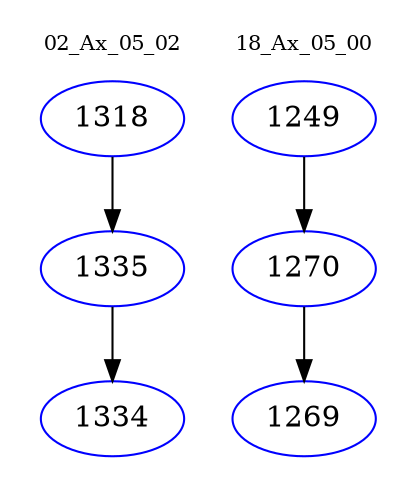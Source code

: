digraph{
subgraph cluster_0 {
color = white
label = "02_Ax_05_02";
fontsize=10;
T0_1318 [label="1318", color="blue"]
T0_1318 -> T0_1335 [color="black"]
T0_1335 [label="1335", color="blue"]
T0_1335 -> T0_1334 [color="black"]
T0_1334 [label="1334", color="blue"]
}
subgraph cluster_1 {
color = white
label = "18_Ax_05_00";
fontsize=10;
T1_1249 [label="1249", color="blue"]
T1_1249 -> T1_1270 [color="black"]
T1_1270 [label="1270", color="blue"]
T1_1270 -> T1_1269 [color="black"]
T1_1269 [label="1269", color="blue"]
}
}
